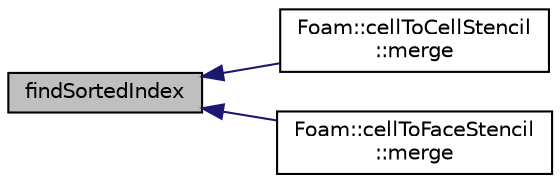 digraph "findSortedIndex"
{
  bgcolor="transparent";
  edge [fontname="Helvetica",fontsize="10",labelfontname="Helvetica",labelfontsize="10"];
  node [fontname="Helvetica",fontsize="10",shape=record];
  rankdir="LR";
  Node1 [label="findSortedIndex",height=0.2,width=0.4,color="black", fillcolor="grey75", style="filled", fontcolor="black"];
  Node1 -> Node2 [dir="back",color="midnightblue",fontsize="10",style="solid",fontname="Helvetica"];
  Node2 [label="Foam::cellToCellStencil\l::merge",height=0.2,width=0.4,color="black",URL="$a00241.html#aba0dd4e0a59e870bd159bffec78c2ef2",tooltip="Merge two lists. "];
  Node1 -> Node3 [dir="back",color="midnightblue",fontsize="10",style="solid",fontname="Helvetica"];
  Node3 [label="Foam::cellToFaceStencil\l::merge",height=0.2,width=0.4,color="black",URL="$a00243.html#aba0dd4e0a59e870bd159bffec78c2ef2",tooltip="Merge two lists. "];
}
